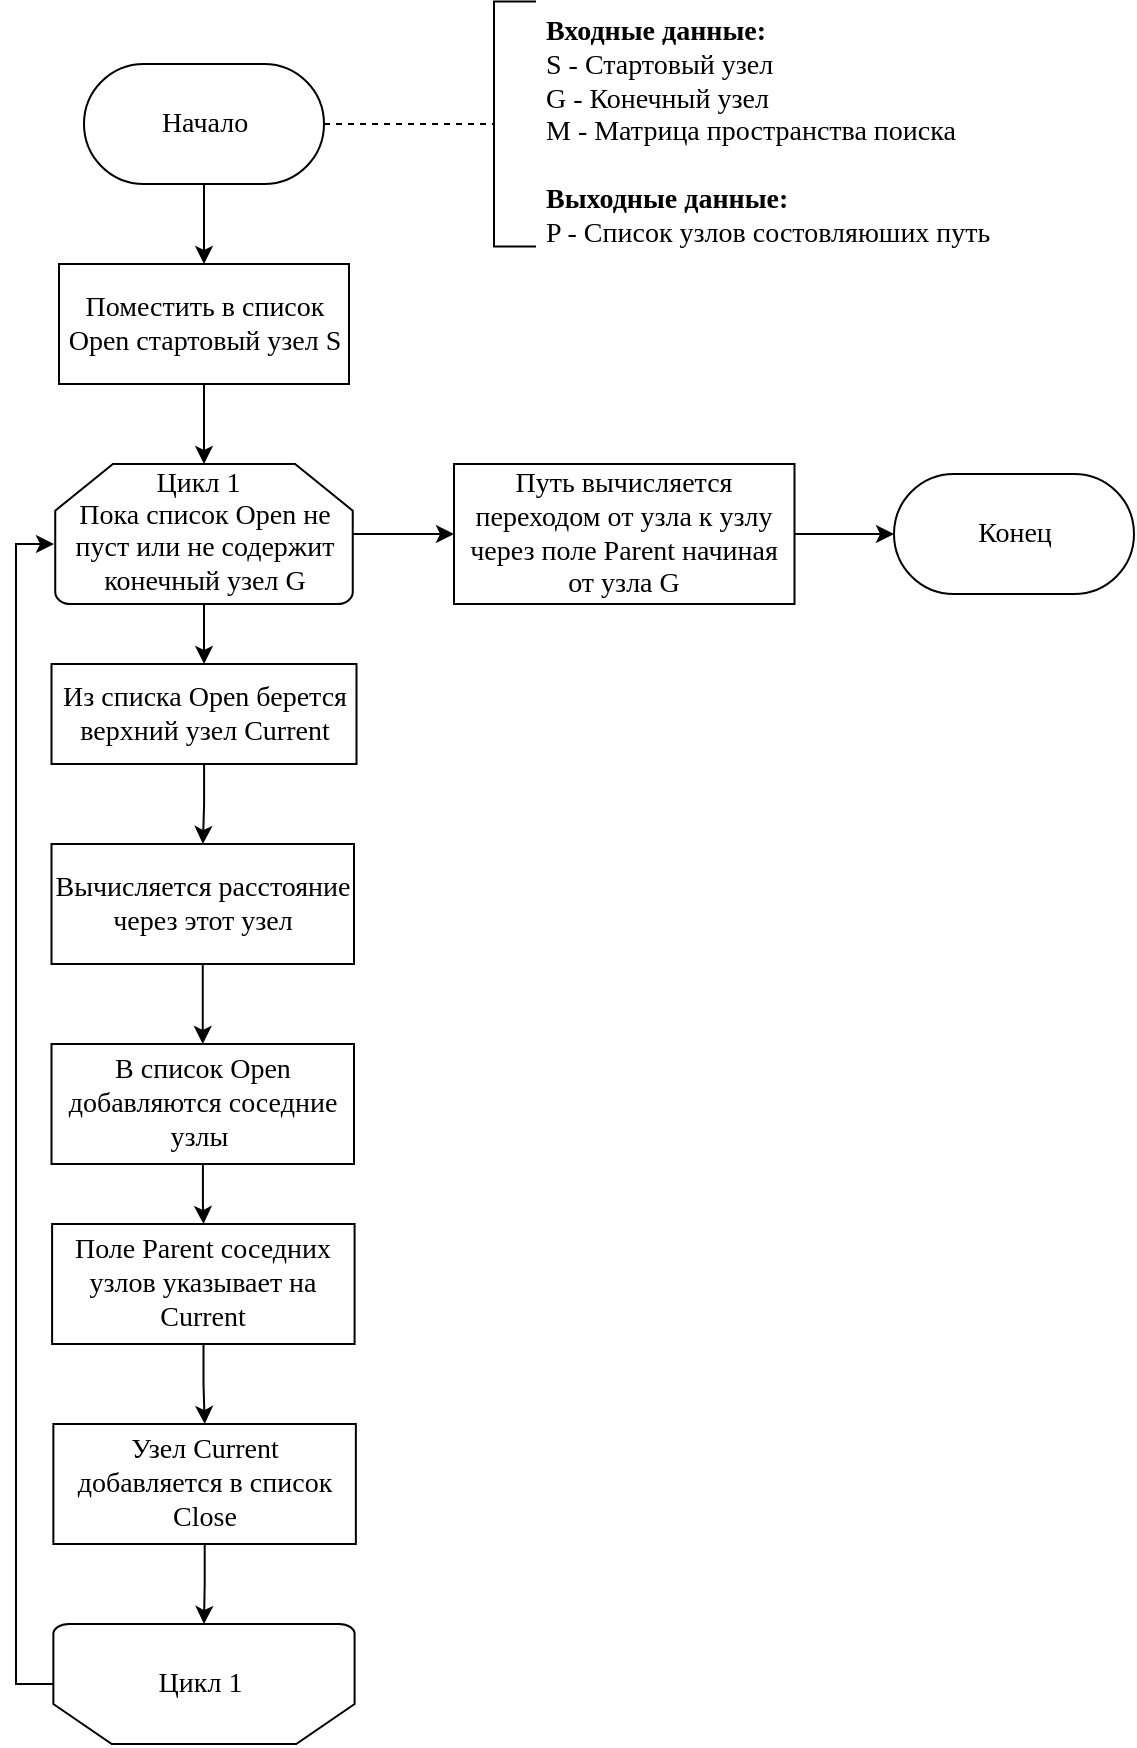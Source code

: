 <mxfile version="14.2.7" type="github">
  <diagram id="C5RBs43oDa-KdzZeNtuy" name="Page-1">
    <mxGraphModel dx="786" dy="489" grid="1" gridSize="10" guides="1" tooltips="1" connect="1" arrows="1" fold="1" page="1" pageScale="1" pageWidth="827" pageHeight="1169" math="0" shadow="0">
      <root>
        <mxCell id="WIyWlLk6GJQsqaUBKTNV-0" />
        <mxCell id="WIyWlLk6GJQsqaUBKTNV-1" parent="WIyWlLk6GJQsqaUBKTNV-0" />
        <mxCell id="axndH700DG8L_arLusx5-2" value="" style="edgeStyle=orthogonalEdgeStyle;rounded=0;orthogonalLoop=1;jettySize=auto;html=1;" edge="1" parent="WIyWlLk6GJQsqaUBKTNV-1" source="axndH700DG8L_arLusx5-0" target="axndH700DG8L_arLusx5-1">
          <mxGeometry relative="1" as="geometry" />
        </mxCell>
        <mxCell id="axndH700DG8L_arLusx5-26" style="edgeStyle=orthogonalEdgeStyle;rounded=0;orthogonalLoop=1;jettySize=auto;html=1;entryX=0;entryY=0.5;entryDx=0;entryDy=0;entryPerimeter=0;fontFamily=Times New Roman;fontSize=14;dashed=1;endArrow=none;endFill=0;" edge="1" parent="WIyWlLk6GJQsqaUBKTNV-1" source="axndH700DG8L_arLusx5-0" target="axndH700DG8L_arLusx5-25">
          <mxGeometry relative="1" as="geometry" />
        </mxCell>
        <mxCell id="axndH700DG8L_arLusx5-0" value="&lt;font face=&quot;Times New Roman&quot; style=&quot;font-size: 14px&quot;&gt;Начало&lt;/font&gt;" style="html=1;dashed=0;whitespace=wrap;shape=mxgraph.dfd.start" vertex="1" parent="WIyWlLk6GJQsqaUBKTNV-1">
          <mxGeometry x="185" y="90" width="120" height="60" as="geometry" />
        </mxCell>
        <mxCell id="axndH700DG8L_arLusx5-6" style="edgeStyle=orthogonalEdgeStyle;rounded=0;orthogonalLoop=1;jettySize=auto;html=1;entryX=0.5;entryY=0;entryDx=0;entryDy=0;entryPerimeter=0;" edge="1" parent="WIyWlLk6GJQsqaUBKTNV-1" source="axndH700DG8L_arLusx5-1" target="axndH700DG8L_arLusx5-5">
          <mxGeometry relative="1" as="geometry" />
        </mxCell>
        <mxCell id="axndH700DG8L_arLusx5-1" value="&lt;font style=&quot;font-size: 14px&quot; face=&quot;Times New Roman&quot;&gt;Поместить в список Open стартовый узел S&lt;/font&gt;" style="whiteSpace=wrap;html=1;dashed=0;" vertex="1" parent="WIyWlLk6GJQsqaUBKTNV-1">
          <mxGeometry x="172.5" y="190" width="145" height="60" as="geometry" />
        </mxCell>
        <mxCell id="axndH700DG8L_arLusx5-11" value="" style="edgeStyle=orthogonalEdgeStyle;rounded=0;orthogonalLoop=1;jettySize=auto;html=1;" edge="1" parent="WIyWlLk6GJQsqaUBKTNV-1" source="axndH700DG8L_arLusx5-5" target="axndH700DG8L_arLusx5-10">
          <mxGeometry relative="1" as="geometry" />
        </mxCell>
        <mxCell id="axndH700DG8L_arLusx5-34" style="edgeStyle=orthogonalEdgeStyle;rounded=0;orthogonalLoop=1;jettySize=auto;html=1;endArrow=classic;endFill=1;fontFamily=Times New Roman;fontSize=14;" edge="1" parent="WIyWlLk6GJQsqaUBKTNV-1" source="axndH700DG8L_arLusx5-5" target="axndH700DG8L_arLusx5-33">
          <mxGeometry relative="1" as="geometry" />
        </mxCell>
        <mxCell id="axndH700DG8L_arLusx5-5" value="&lt;font style=&quot;font-size: 14px&quot; face=&quot;Times New Roman&quot;&gt;Пока список Open не пуст или не содержит конечный узел G&lt;/font&gt;" style="strokeWidth=1;html=1;shape=mxgraph.flowchart.loop_limit;whiteSpace=wrap;verticalAlign=bottom;" vertex="1" parent="WIyWlLk6GJQsqaUBKTNV-1">
          <mxGeometry x="170.62" y="290" width="148.75" height="70" as="geometry" />
        </mxCell>
        <mxCell id="axndH700DG8L_arLusx5-7" value="&lt;font face=&quot;Times New Roman&quot; style=&quot;font-size: 14px&quot;&gt;Конец&lt;/font&gt;" style="html=1;dashed=0;whitespace=wrap;shape=mxgraph.dfd.start" vertex="1" parent="WIyWlLk6GJQsqaUBKTNV-1">
          <mxGeometry x="590" y="295" width="120" height="60" as="geometry" />
        </mxCell>
        <mxCell id="axndH700DG8L_arLusx5-13" value="" style="edgeStyle=orthogonalEdgeStyle;rounded=0;orthogonalLoop=1;jettySize=auto;html=1;" edge="1" parent="WIyWlLk6GJQsqaUBKTNV-1" source="axndH700DG8L_arLusx5-10" target="axndH700DG8L_arLusx5-12">
          <mxGeometry relative="1" as="geometry" />
        </mxCell>
        <mxCell id="axndH700DG8L_arLusx5-10" value="Из списка Open берется верхний узел Current" style="whiteSpace=wrap;html=1;strokeWidth=1;fontSize=14;fontFamily=Times New Roman;" vertex="1" parent="WIyWlLk6GJQsqaUBKTNV-1">
          <mxGeometry x="168.75" y="390" width="152.5" height="50" as="geometry" />
        </mxCell>
        <mxCell id="axndH700DG8L_arLusx5-15" value="" style="edgeStyle=orthogonalEdgeStyle;rounded=0;orthogonalLoop=1;jettySize=auto;html=1;" edge="1" parent="WIyWlLk6GJQsqaUBKTNV-1" source="axndH700DG8L_arLusx5-12" target="axndH700DG8L_arLusx5-14">
          <mxGeometry relative="1" as="geometry" />
        </mxCell>
        <mxCell id="axndH700DG8L_arLusx5-12" value="Вычисляется расстояние через этот узел" style="whiteSpace=wrap;html=1;strokeWidth=1;fontFamily=Times New Roman;fontSize=14;" vertex="1" parent="WIyWlLk6GJQsqaUBKTNV-1">
          <mxGeometry x="168.75" y="480" width="151.25" height="60" as="geometry" />
        </mxCell>
        <mxCell id="axndH700DG8L_arLusx5-31" value="" style="edgeStyle=orthogonalEdgeStyle;rounded=0;orthogonalLoop=1;jettySize=auto;html=1;endArrow=classic;endFill=1;fontFamily=Times New Roman;fontSize=14;" edge="1" parent="WIyWlLk6GJQsqaUBKTNV-1" source="axndH700DG8L_arLusx5-14" target="axndH700DG8L_arLusx5-29">
          <mxGeometry relative="1" as="geometry" />
        </mxCell>
        <mxCell id="axndH700DG8L_arLusx5-14" value="В список Open добавляются соседние узлы&amp;nbsp;" style="whiteSpace=wrap;html=1;strokeWidth=1;fontSize=14;fontFamily=Times New Roman;" vertex="1" parent="WIyWlLk6GJQsqaUBKTNV-1">
          <mxGeometry x="168.75" y="580" width="151.25" height="60" as="geometry" />
        </mxCell>
        <mxCell id="axndH700DG8L_arLusx5-22" style="edgeStyle=orthogonalEdgeStyle;rounded=0;orthogonalLoop=1;jettySize=auto;html=1;entryX=0.5;entryY=1;entryDx=0;entryDy=0;entryPerimeter=0;" edge="1" parent="WIyWlLk6GJQsqaUBKTNV-1" source="axndH700DG8L_arLusx5-16" target="axndH700DG8L_arLusx5-19">
          <mxGeometry relative="1" as="geometry" />
        </mxCell>
        <mxCell id="axndH700DG8L_arLusx5-16" value="&lt;font style=&quot;font-size: 14px&quot; face=&quot;Times New Roman&quot;&gt;Узел Current добавляется в список Close&lt;/font&gt;" style="whiteSpace=wrap;html=1;strokeWidth=1;" vertex="1" parent="WIyWlLk6GJQsqaUBKTNV-1">
          <mxGeometry x="169.68" y="770" width="151.25" height="60" as="geometry" />
        </mxCell>
        <mxCell id="axndH700DG8L_arLusx5-21" style="edgeStyle=orthogonalEdgeStyle;rounded=0;orthogonalLoop=1;jettySize=auto;html=1;exitX=1;exitY=0.5;exitDx=0;exitDy=0;exitPerimeter=0;" edge="1" parent="WIyWlLk6GJQsqaUBKTNV-1" source="axndH700DG8L_arLusx5-19">
          <mxGeometry relative="1" as="geometry">
            <mxPoint x="170" y="330" as="targetPoint" />
            <Array as="points">
              <mxPoint x="151" y="900" />
              <mxPoint x="151" y="330" />
            </Array>
          </mxGeometry>
        </mxCell>
        <mxCell id="axndH700DG8L_arLusx5-19" value="" style="strokeWidth=1;shape=mxgraph.flowchart.loop_limit;whiteSpace=wrap;rotation=180;flipH=0;flipV=0;horizontal=1;verticalAlign=middle;html=1;" vertex="1" parent="WIyWlLk6GJQsqaUBKTNV-1">
          <mxGeometry x="169.68" y="870" width="150.62" height="60" as="geometry" />
        </mxCell>
        <mxCell id="axndH700DG8L_arLusx5-23" value="Цикл 1&amp;nbsp;" style="text;html=1;strokeColor=none;fillColor=none;align=center;verticalAlign=middle;whiteSpace=wrap;rounded=0;fontFamily=Times New Roman;fontSize=14;" vertex="1" parent="WIyWlLk6GJQsqaUBKTNV-1">
          <mxGeometry x="204.38" y="290" width="80" height="20" as="geometry" />
        </mxCell>
        <mxCell id="axndH700DG8L_arLusx5-24" value="Цикл 1&amp;nbsp;" style="text;html=1;strokeColor=none;fillColor=none;align=center;verticalAlign=middle;whiteSpace=wrap;rounded=0;fontFamily=Times New Roman;fontSize=14;" vertex="1" parent="WIyWlLk6GJQsqaUBKTNV-1">
          <mxGeometry x="205.31" y="885" width="80" height="30" as="geometry" />
        </mxCell>
        <mxCell id="axndH700DG8L_arLusx5-25" value="" style="strokeWidth=1;html=1;shape=mxgraph.flowchart.annotation_1;align=left;pointerEvents=1;fontFamily=Times New Roman;fontSize=14;" vertex="1" parent="WIyWlLk6GJQsqaUBKTNV-1">
          <mxGeometry x="390" y="58.75" width="21" height="122.5" as="geometry" />
        </mxCell>
        <mxCell id="axndH700DG8L_arLusx5-27" value="&lt;b&gt;Входные данные:&lt;br&gt;&lt;/b&gt;S - Стартовый узел&lt;br&gt;G - Конечный узел&lt;br&gt;M - Матрица пространства поиска&lt;br&gt;&lt;br&gt;&lt;b&gt;Выходные данные:&lt;br&gt;&lt;/b&gt;P - Список узлов состовляюших путь&lt;br&gt;" style="text;html=1;strokeColor=none;fillColor=none;align=left;verticalAlign=top;whiteSpace=wrap;rounded=0;fontFamily=Times New Roman;fontSize=14;" vertex="1" parent="WIyWlLk6GJQsqaUBKTNV-1">
          <mxGeometry x="414" y="58.75" width="236" height="121.25" as="geometry" />
        </mxCell>
        <mxCell id="axndH700DG8L_arLusx5-32" style="edgeStyle=orthogonalEdgeStyle;rounded=0;orthogonalLoop=1;jettySize=auto;html=1;endArrow=classic;endFill=1;fontFamily=Times New Roman;fontSize=14;" edge="1" parent="WIyWlLk6GJQsqaUBKTNV-1" source="axndH700DG8L_arLusx5-29" target="axndH700DG8L_arLusx5-16">
          <mxGeometry relative="1" as="geometry" />
        </mxCell>
        <mxCell id="axndH700DG8L_arLusx5-29" value="Поле Parent соседних узлов указывает на Current" style="whiteSpace=wrap;html=1;strokeWidth=1;fontSize=14;fontFamily=Times New Roman;" vertex="1" parent="WIyWlLk6GJQsqaUBKTNV-1">
          <mxGeometry x="169.05" y="670" width="151.25" height="60" as="geometry" />
        </mxCell>
        <mxCell id="axndH700DG8L_arLusx5-35" style="edgeStyle=orthogonalEdgeStyle;rounded=0;orthogonalLoop=1;jettySize=auto;html=1;entryX=0;entryY=0.5;entryDx=0;entryDy=0;entryPerimeter=0;endArrow=classic;endFill=1;fontFamily=Times New Roman;fontSize=14;" edge="1" parent="WIyWlLk6GJQsqaUBKTNV-1" source="axndH700DG8L_arLusx5-33" target="axndH700DG8L_arLusx5-7">
          <mxGeometry relative="1" as="geometry" />
        </mxCell>
        <mxCell id="axndH700DG8L_arLusx5-33" value="Путь вычисляется переходом от узла к узлу через поле Parent начиная от узла G" style="whiteSpace=wrap;html=1;strokeWidth=1;fontFamily=Times New Roman;fontSize=14;" vertex="1" parent="WIyWlLk6GJQsqaUBKTNV-1">
          <mxGeometry x="370" y="290" width="170.25" height="70" as="geometry" />
        </mxCell>
      </root>
    </mxGraphModel>
  </diagram>
</mxfile>
